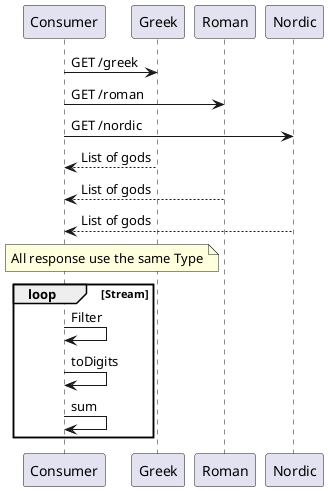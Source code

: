 @startuml
participant Consumer
participant Greek
participant Roman
participant Nordic

Consumer -> Greek: GET /greek
Consumer -> Roman: GET /roman
Consumer -> Nordic: GET /nordic
Greek --> Consumer: List of gods
Roman --> Consumer: List of gods
Nordic --> Consumer: List of gods
note over Consumer, Greek: All response use the same Type

loop Stream
    Consumer -> Consumer: Filter
    Consumer -> Consumer: toDigits
    Consumer -> Consumer: sum
end
@enduml
